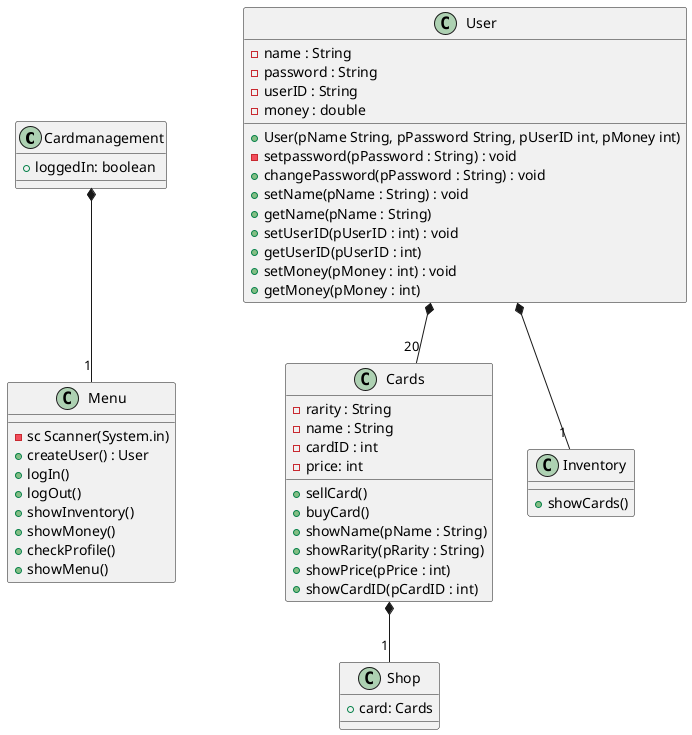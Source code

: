 @startuml Klassendiagramm

class Cardmanagement{
    +loggedIn: boolean



}



class Menu{
    -sc Scanner(System.in)
    +createUser() : User
    +logIn()
    +logOut()
    +showInventory()
    +showMoney()
    +checkProfile()
    +showMenu()


}




class Shop{
    + card: Cards

}




class User{
    -name : String
    -password : String
    -userID : String
    -money : double


    + User(pName String, pPassword String, pUserID int, pMoney int)
    -setpassword(pPassword : String) : void
    +changePassword(pPassword : String) : void
    +setName(pName : String) : void 
    +getName(pName : String)  
    +setUserID(pUserID : int) : void
    +getUserID(pUserID : int) 
    +setMoney(pMoney : int) : void
    +getMoney(pMoney : int) 

}




class Cards{
    -rarity : String
    -name : String
    -cardID : int
    -price: int

    +sellCard()
    +buyCard()
    +showName(pName : String)
    +showRarity(pRarity : String)
    +showPrice(pPrice : int)
    +showCardID(pCardID : int)

}



class Inventory{

+showCards()
}
Cardmanagement *-- "1" Menu
User *-- "1" Inventory
User *-- "20" Cards
Cards *-- "1" Shop
@enduml